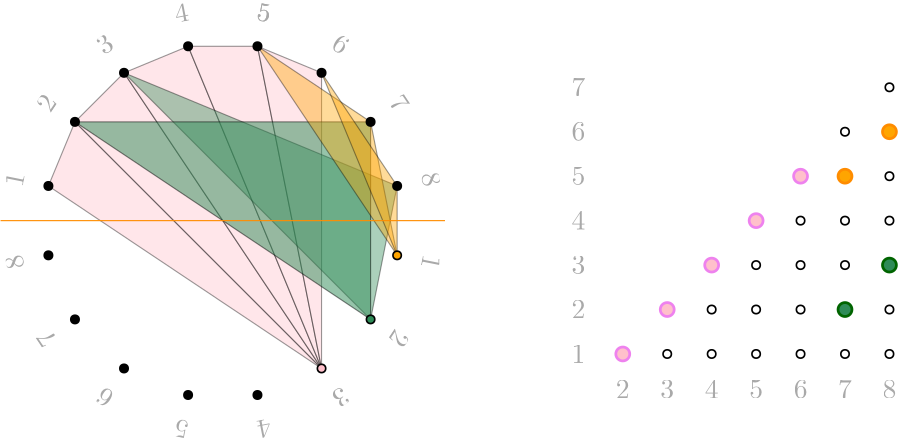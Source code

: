 <?xml version="1.0"?>
<!DOCTYPE ipe SYSTEM "ipe.dtd">
<ipe version="70005" creator="Ipe 7.1.4">
<info created="D:20151110151524" modified="D:20151117092330"/>
<ipestyle name="basic">
<symbol name="arrow/arc(spx)">
<path stroke="sym-stroke" fill="sym-stroke" pen="sym-pen">
0 0 m
-1 0.333 l
-1 -0.333 l
h
</path>
</symbol>
<symbol name="arrow/farc(spx)">
<path stroke="sym-stroke" fill="white" pen="sym-pen">
0 0 m
-1 0.333 l
-1 -0.333 l
h
</path>
</symbol>
<symbol name="mark/circle(sx)" transformations="translations">
<path fill="sym-stroke">
0.6 0 0 0.6 0 0 e
0.4 0 0 0.4 0 0 e
</path>
</symbol>
<symbol name="mark/disk(sx)" transformations="translations">
<path fill="sym-stroke">
0.6 0 0 0.6 0 0 e
</path>
</symbol>
<symbol name="mark/fdisk(sfx)" transformations="translations">
<group>
<path fill="sym-fill">
0.5 0 0 0.5 0 0 e
</path>
<path fill="sym-stroke" fillrule="eofill">
0.6 0 0 0.6 0 0 e
0.4 0 0 0.4 0 0 e
</path>
</group>
</symbol>
<symbol name="mark/box(sx)" transformations="translations">
<path fill="sym-stroke" fillrule="eofill">
-0.6 -0.6 m
0.6 -0.6 l
0.6 0.6 l
-0.6 0.6 l
h
-0.4 -0.4 m
0.4 -0.4 l
0.4 0.4 l
-0.4 0.4 l
h
</path>
</symbol>
<symbol name="mark/square(sx)" transformations="translations">
<path fill="sym-stroke">
-0.6 -0.6 m
0.6 -0.6 l
0.6 0.6 l
-0.6 0.6 l
h
</path>
</symbol>
<symbol name="mark/fsquare(sfx)" transformations="translations">
<group>
<path fill="sym-fill">
-0.5 -0.5 m
0.5 -0.5 l
0.5 0.5 l
-0.5 0.5 l
h
</path>
<path fill="sym-stroke" fillrule="eofill">
-0.6 -0.6 m
0.6 -0.6 l
0.6 0.6 l
-0.6 0.6 l
h
-0.4 -0.4 m
0.4 -0.4 l
0.4 0.4 l
-0.4 0.4 l
h
</path>
</group>
</symbol>
<symbol name="mark/cross(sx)" transformations="translations">
<group>
<path fill="sym-stroke">
-0.43 -0.57 m
0.57 0.43 l
0.43 0.57 l
-0.57 -0.43 l
h
</path>
<path fill="sym-stroke">
-0.43 0.57 m
0.57 -0.43 l
0.43 -0.57 l
-0.57 0.43 l
h
</path>
</group>
</symbol>
<symbol name="arrow/fnormal(spx)">
<path stroke="sym-stroke" fill="white" pen="sym-pen">
0 0 m
-1 0.333 l
-1 -0.333 l
h
</path>
</symbol>
<symbol name="arrow/pointed(spx)">
<path stroke="sym-stroke" fill="sym-stroke" pen="sym-pen">
0 0 m
-1 0.333 l
-0.8 0 l
-1 -0.333 l
h
</path>
</symbol>
<symbol name="arrow/fpointed(spx)">
<path stroke="sym-stroke" fill="white" pen="sym-pen">
0 0 m
-1 0.333 l
-0.8 0 l
-1 -0.333 l
h
</path>
</symbol>
<symbol name="arrow/linear(spx)">
<path stroke="sym-stroke" pen="sym-pen">
-1 0.333 m
0 0 l
-1 -0.333 l
</path>
</symbol>
<symbol name="arrow/fdouble(spx)">
<path stroke="sym-stroke" fill="white" pen="sym-pen">
0 0 m
-1 0.333 l
-1 -0.333 l
h
-1 0 m
-2 0.333 l
-2 -0.333 l
h
</path>
</symbol>
<symbol name="arrow/double(spx)">
<path stroke="sym-stroke" fill="sym-stroke" pen="sym-pen">
0 0 m
-1 0.333 l
-1 -0.333 l
h
-1 0 m
-2 0.333 l
-2 -0.333 l
h
</path>
</symbol>
<pen name="heavier" value="0.8"/>
<pen name="fat" value="1.2"/>
<pen name="ultrafat" value="2"/>
<symbolsize name="large" value="5"/>
<symbolsize name="small" value="2"/>
<symbolsize name="tiny" value="1.1"/>
<arrowsize name="large" value="10"/>
<arrowsize name="small" value="5"/>
<arrowsize name="tiny" value="3"/>
<color name="red" value="1 0 0"/>
<color name="green" value="0 1 0"/>
<color name="blue" value="0 0 1"/>
<color name="yellow" value="1 1 0"/>
<color name="orange" value="1 0.647 0"/>
<color name="gold" value="1 0.843 0"/>
<color name="purple" value="0.627 0.125 0.941"/>
<color name="gray" value="0.745"/>
<color name="brown" value="0.647 0.165 0.165"/>
<color name="navy" value="0 0 0.502"/>
<color name="pink" value="1 0.753 0.796"/>
<color name="seagreen" value="0.18 0.545 0.341"/>
<color name="turquoise" value="0.251 0.878 0.816"/>
<color name="violet" value="0.933 0.51 0.933"/>
<color name="darkblue" value="0 0 0.545"/>
<color name="darkcyan" value="0 0.545 0.545"/>
<color name="darkgray" value="0.663"/>
<color name="darkgreen" value="0 0.392 0"/>
<color name="darkmagenta" value="0.545 0 0.545"/>
<color name="darkorange" value="1 0.549 0"/>
<color name="darkred" value="0.545 0 0"/>
<color name="lightblue" value="0.678 0.847 0.902"/>
<color name="lightcyan" value="0.878 1 1"/>
<color name="lightgray" value="0.827"/>
<color name="lightgreen" value="0.565 0.933 0.565"/>
<color name="lightyellow" value="1 1 0.878"/>
<dashstyle name="dashed" value="[4] 0"/>
<dashstyle name="dotted" value="[1 3] 0"/>
<dashstyle name="dash dotted" value="[4 2 1 2] 0"/>
<dashstyle name="dash dot dotted" value="[4 2 1 2 1 2] 0"/>
<textsize name="large" value="\large"/>
<textsize name="small" value="\small"/>
<textsize name="tiny" value="\tiny"/>
<textsize name="Large" value="\Large"/>
<textsize name="LARGE" value="\LARGE"/>
<textsize name="huge" value="\huge"/>
<textsize name="Huge" value="\Huge"/>
<textsize name="footnote" value="\footnotesize"/>
<textstyle name="center" begin="\begin{center}" end="\end{center}"/>
<textstyle name="itemize" begin="\begin{itemize}" end="\end{itemize}"/>
<textstyle name="item" begin="\begin{itemize}\item{}" end="\end{itemize}"/>
<gridsize name="4 pts" value="4"/>
<gridsize name="8 pts (~3 mm)" value="8"/>
<gridsize name="16 pts (~6 mm)" value="16"/>
<gridsize name="32 pts (~12 mm)" value="32"/>
<gridsize name="10 pts (~3.5 mm)" value="10"/>
<gridsize name="20 pts (~7 mm)" value="20"/>
<gridsize name="14 pts (~5 mm)" value="14"/>
<gridsize name="28 pts (~10 mm)" value="28"/>
<gridsize name="56 pts (~20 mm)" value="56"/>
<anglesize name="90 deg" value="90"/>
<anglesize name="60 deg" value="60"/>
<anglesize name="45 deg" value="45"/>
<anglesize name="30 deg" value="30"/>
<anglesize name="22.5 deg" value="22.5"/>
<tiling name="falling" angle="-60" step="4" width="1"/>
<tiling name="rising" angle="30" step="4" width="1"/>
</ipestyle>
<ipestyle>
<opacity name="10%" value="0.1"/>
<opacity name="20%" value="0.2"/>
<opacity name="30%" value="0.3"/>
<opacity name="40%" value="0.4"/>
<opacity name="50%" value="0.5"/>
<opacity name="60%" value="0.6"/>
<opacity name="70%" value="0.7"/>
<opacity name="80%" value="0.8"/>
<opacity name="90%" value="0.9"/>
</ipestyle>
<page>
<layer name="alpha"/>
<view layers="alpha" active="alpha"/>
<path layer="alpha" matrix="1 0 0 1 -16 -16" stroke="black" fill="pink" opacity="40%">
307.556 602.786 m
209.23 668.486 l
218.786 691.556 l
h
</path>
<path matrix="1 0 0 1 -16 -16" stroke="black" fill="pink" opacity="40%">
307.556 602.786 m
218.786 691.556 l
236.444 709.214 l
h
</path>
<path matrix="1 0 0 1 -16 -16" stroke="black" fill="pink" opacity="40%">
307.556 602.786 m
236.444 709.214 l
259.514 718.77 l
h
</path>
<path matrix="1 0 0 1 -16 -16" stroke="black" fill="pink" opacity="40%">
307.556 602.786 m
259.514 718.77 l
284.486 718.77 l
h
</path>
<path matrix="1 0 0 1 -16 -16" stroke="black" fill="pink" opacity="40%">
307.556 602.786 m
284.486 718.77 l
307.556 709.214 l
h
</path>
<path matrix="1 0 0 1 -16 -16" stroke="black" fill="seagreen" opacity="40%">
325.214 620.444 m
236.444 709.214 l
334.77 668.486 l
h
</path>
<path matrix="1 0 0 1 -16 -16" stroke="black" fill="seagreen" opacity="50%">
325.214 620.444 m
218.786 691.556 l
325.214 691.556 l
h
</path>
<path matrix="1 0 0 1 -16 -16" stroke="black" fill="orange" opacity="40%">
334.77 643.514 m
284.486 718.77 l
325.214 691.556 l
h
</path>
<path matrix="1 0 0 1 -16 -16" stroke="black" fill="orange" opacity="40%">
334.77 643.514 m
307.556 709.214 l
334.77 668.486 l
h
</path>
<text matrix="0.980785 -0.19509 0.19509 0.980785 19.9388 27.3332" transformations="rigid" pos="112 720" stroke="darkgray" type="label" width="4.981" height="6.42" depth="0" halign="center" valign="baseline">$5$</text>
<text matrix="0.831469 -0.55557 0.55557 0.831469 -196.55 164.306" transformations="rigid" pos="112 720" stroke="darkgray" type="label" width="4.981" height="6.42" depth="0" halign="center" valign="baseline">$6$</text>
<use matrix="1 0 0 1 208 16" name="mark/fdisk(sfx)" pos="192 576" size="large" stroke="violet" fill="pink"/>
<use matrix="1 0 0 1 208 16" name="mark/fdisk(sfx)" pos="208 576" size="normal" stroke="black" fill="white"/>
<use matrix="1 0 0 1 208 16" name="mark/fdisk(sfx)" pos="208 592" size="large" stroke="violet" fill="pink"/>
<use matrix="1 0 0 1 208 16" name="mark/fdisk(sfx)" pos="224 576" size="normal" stroke="black" fill="white"/>
<use matrix="1 0 0 1 208 16" name="mark/fdisk(sfx)" pos="224 592" size="normal" stroke="black" fill="white"/>
<use matrix="1 0 0 1 208 16" name="mark/fdisk(sfx)" pos="224 608" size="large" stroke="violet" fill="pink"/>
<use matrix="1 0 0 1 208 16" name="mark/fdisk(sfx)" pos="240 576" size="normal" stroke="black" fill="white"/>
<use matrix="1 0 0 1 208 16" name="mark/fdisk(sfx)" pos="240 592" size="normal" stroke="black" fill="white"/>
<use matrix="1 0 0 1 208 16" name="mark/fdisk(sfx)" pos="240 608" size="normal" stroke="black" fill="white"/>
<use matrix="1 0 0 1 208 16" name="mark/fdisk(sfx)" pos="240 624" size="large" stroke="violet" fill="pink"/>
<use matrix="1 0 0 1 208 16" name="mark/fdisk(sfx)" pos="256 576" size="normal" stroke="black" fill="white"/>
<use matrix="1 0 0 1 208 16" name="mark/fdisk(sfx)" pos="256 592" size="normal" stroke="black" fill="white"/>
<use matrix="1 0 0 1 208 16" name="mark/fdisk(sfx)" pos="256 608" size="normal" stroke="black" fill="white"/>
<use matrix="1 0 0 1 208 16" name="mark/fdisk(sfx)" pos="256 624" size="normal" stroke="black" fill="white"/>
<use matrix="1 0 0 1 208 16" name="mark/fdisk(sfx)" pos="256 640" size="large" stroke="violet" fill="pink"/>
<use matrix="1 0 0 1 208 16" name="mark/fdisk(sfx)" pos="272 576" size="normal" stroke="black" fill="white"/>
<use matrix="1 0 0 1 208 16" name="mark/fdisk(sfx)" pos="272 592" size="large" stroke="darkgreen" fill="seagreen"/>
<use matrix="1 0 0 1 208 16" name="mark/fdisk(sfx)" pos="272 608" size="normal" stroke="black" fill="white"/>
<use matrix="1 0 0 1 208 16" name="mark/fdisk(sfx)" pos="272 624" size="normal" stroke="black" fill="white"/>
<use matrix="1 0 0 1 208 16" name="mark/fdisk(sfx)" pos="272 640" size="large" stroke="darkorange" fill="orange"/>
<use matrix="1 0 0 1 208 16" name="mark/fdisk(sfx)" pos="272 656" size="normal" stroke="black" fill="white"/>
<use matrix="1 0 0 1 208 16" name="mark/fdisk(sfx)" pos="288 656" size="large" stroke="darkorange" fill="orange"/>
<use matrix="1 0 0 1 208 16" name="mark/fdisk(sfx)" pos="288 672" size="normal" stroke="black" fill="white"/>
<use matrix="1 0 0 1 208 16" name="mark/fdisk(sfx)" pos="288 640" size="normal" stroke="black" fill="white"/>
<use matrix="1 0 0 1 208 16" name="mark/fdisk(sfx)" pos="288 624" size="normal" stroke="black" fill="white"/>
<use matrix="1 0 0 1 208 16" name="mark/fdisk(sfx)" pos="288 608" size="large" stroke="darkgreen" fill="seagreen"/>
<use matrix="1 0 0 1 208 16" name="mark/fdisk(sfx)" pos="288 592" size="normal" stroke="black" fill="white"/>
<use matrix="1 0 0 1 208 16" name="mark/fdisk(sfx)" pos="288 576" size="normal" stroke="black" fill="white"/>
<text matrix="1 0 0 1 208 -16" transformations="translations" pos="192 592" stroke="darkgray" type="label" width="4.981" height="6.42" depth="0" halign="center" valign="baseline">$2$</text>
<text matrix="1 0 0 1 224 -16" transformations="translations" pos="192 592" stroke="darkgray" type="label" width="4.981" height="6.42" depth="0" halign="center" valign="baseline">$3$</text>
<text matrix="1 0 0 1 240 -16" transformations="translations" pos="192 592" stroke="darkgray" type="label" width="4.981" height="6.42" depth="0" halign="center" valign="baseline">$4$</text>
<text matrix="1 0 0 1 256 -16" transformations="translations" pos="192 592" stroke="darkgray" type="label" width="4.981" height="6.42" depth="0" halign="center" valign="baseline">$5$</text>
<text matrix="1 0 0 1 272 -16" transformations="translations" pos="192 592" stroke="darkgray" type="label" width="4.981" height="6.42" depth="0" halign="center" valign="baseline">$6$</text>
<text matrix="1 0 0 1 288 -16" transformations="translations" pos="192 592" stroke="darkgray" type="label" width="4.981" height="6.42" depth="0" halign="center" valign="baseline">$7$</text>
<text matrix="1 0 0 1 304 -16" transformations="translations" pos="192 592" stroke="darkgray" type="label" width="4.981" height="6.42" depth="0" halign="center" valign="baseline">$8$</text>
<text matrix="1 0 0 1 192 0" transformations="translations" pos="192 592" stroke="darkgray" type="label" width="4.981" height="6.42" depth="0" halign="center" valign="center">$1$</text>
<text matrix="1 0 0 1 192 16" transformations="translations" pos="192 592" stroke="darkgray" type="label" width="4.981" height="6.42" depth="0" halign="center" valign="center">$2$</text>
<text matrix="1 0 0 1 192 32" transformations="translations" pos="192 592" stroke="darkgray" type="label" width="4.981" height="6.42" depth="0" halign="center" valign="center">$3$</text>
<text matrix="1 0 0 1 192 48" transformations="translations" pos="192 592" stroke="darkgray" type="label" width="4.981" height="6.42" depth="0" halign="center" valign="center">$4$</text>
<text matrix="1 0 0 1 192 64" transformations="translations" pos="192 592" stroke="darkgray" type="label" width="4.981" height="6.42" depth="0" halign="center" valign="center">$5$</text>
<text matrix="1 0 0 1 192 80" transformations="translations" pos="192 592" stroke="darkgray" type="label" width="4.981" height="6.42" depth="0" halign="center" valign="center">$6$</text>
<text matrix="1 0 0 1 192 96" transformations="translations" pos="192 592" stroke="darkgray" type="label" width="4.981" height="6.42" depth="0" halign="center" valign="center">$7$</text>
<use matrix="1 0 0 1 192 0" name="mark/disk(sx)" pos="1.22974 652.486" size="normal" stroke="black"/>
<use matrix="1 0 0 1 192 0" name="mark/disk(sx)" pos="10.7859 675.556" size="normal" stroke="black"/>
<use matrix="1 0 0 1 192 0" name="mark/disk(sx)" pos="28.4435 693.214" size="normal" stroke="black"/>
<use matrix="1 0 0 1 192 0" name="mark/disk(sx)" pos="51.5142 702.77" size="normal" stroke="black"/>
<use matrix="1 0 0 1 192 0" name="mark/disk(sx)" pos="76.4858 702.77" size="normal" stroke="black"/>
<use matrix="1 0 0 1 192 0" name="mark/disk(sx)" pos="99.5565 693.214" size="normal" stroke="black"/>
<use matrix="1 0 0 1 192 0" name="mark/disk(sx)" pos="117.214 675.556" size="normal" stroke="black"/>
<use matrix="1 0 0 1 192 0" name="mark/disk(sx)" pos="126.77 652.486" size="normal" stroke="black"/>
<use matrix="1 0 0 1 192 0" name="mark/fdisk(sfx)" pos="126.77 627.514" size="normal" stroke="black" fill="orange"/>
<use matrix="1 0 0 1 192 0" name="mark/fdisk(sfx)" pos="117.214 604.444" size="normal" stroke="black" fill="seagreen"/>
<use matrix="1 0 0 1 192 0" name="mark/fdisk(sfx)" pos="99.5565 586.786" size="normal" stroke="black" fill="pink"/>
<use matrix="1 0 0 1 192 0" name="mark/disk(sx)" pos="76.4858 577.23" size="normal" stroke="black"/>
<use matrix="1 0 0 1 192 0" name="mark/disk(sx)" pos="51.5142 577.23" size="normal" stroke="black"/>
<use matrix="1 0 0 1 192 0" name="mark/disk(sx)" pos="28.4435 586.786" size="normal" stroke="black"/>
<use matrix="1 0 0 1 192 0" name="mark/disk(sx)" pos="10.7859 604.444" size="normal" stroke="black"/>
<use matrix="1 0 0 1 192 0" name="mark/disk(sx)" pos="1.22974 627.514" size="normal" stroke="black"/>
<path matrix="1 0 0 1 -16 -16" stroke="darkorange">
192 656 m
352 656 l
</path>
<text matrix="0.980785 -0.19509 0.19509 0.980785 19.9388 27.3332" transformations="rigid" pos="112 720" stroke="darkgray" type="label" width="4.981" height="6.42" depth="0" halign="center" valign="baseline">$5$</text>
<text matrix="0.55557 -0.831469 0.831469 0.55557 -344.142 373.699" transformations="rigid" pos="112 720" stroke="darkgray" type="label" width="4.981" height="6.42" depth="0" halign="center" valign="baseline">$7$</text>
<text matrix="0.19509 -0.980785 0.980785 0.19509 -400.368 623.634" transformations="rigid" pos="112 720" stroke="darkgray" type="label" width="4.981" height="6.42" depth="0" halign="center" valign="baseline">$8$</text>
<text matrix="0.980785 0.195091 -0.195091 0.980785 272.365 -16.367" transformations="rigid" pos="112 720" stroke="darkgray" type="label" width="4.981" height="6.42" depth="0" halign="center" valign="baseline">$4$</text>
<text matrix="0.831469 0.555571 -0.555571 0.831469 522.3 39.8583" transformations="rigid" pos="112 720" stroke="darkgray" type="label" width="4.981" height="6.42" depth="0" halign="center" valign="baseline">$3$</text>
<text matrix="0.555569 0.83147 -0.83147 0.555569 731.693 187.45" transformations="rigid" pos="112 720" stroke="darkgray" type="label" width="4.981" height="6.42" depth="0" halign="center" valign="baseline">$2$</text>
<text matrix="0.195089 0.980785 -0.980785 0.195089 868.667 403.938" transformations="rigid" pos="112 720" stroke="darkgray" type="label" width="4.981" height="6.42" depth="0" halign="center" valign="baseline">$1$</text>
<group matrix="1 0 0 1 21.134 -2.9865">
<text matrix="-0.980785 0.19509 -0.19509 -0.980785 470.928 1255.65" transformations="rigid" pos="112 720" stroke="darkgray" type="label" width="4.981" height="6.42" depth="0" halign="center" valign="baseline">$5$</text>
<text matrix="-0.831469 0.55557 -0.55557 -0.831469 687.416 1118.68" transformations="rigid" pos="112 720" stroke="darkgray" type="label" width="4.981" height="6.42" depth="0" halign="center" valign="baseline">$6$</text>
<text matrix="-0.55557 0.831469 -0.831469 -0.55557 835.008 909.287" transformations="rigid" pos="112 720" stroke="darkgray" type="label" width="4.981" height="6.42" depth="0" halign="center" valign="baseline">$7$</text>
<text matrix="-0.19509 0.980785 -0.980785 -0.19509 891.234 659.352" transformations="rigid" pos="112 720" stroke="darkgray" type="label" width="4.981" height="6.42" depth="0" halign="center" valign="baseline">$8$</text>
<text matrix="-0.980785 -0.195091 0.195091 -0.980785 218.501 1299.35" transformations="rigid" pos="112 720" stroke="darkgray" type="label" width="4.981" height="6.42" depth="0" halign="center" valign="baseline">$4$</text>
<text matrix="-0.831469 -0.555571 0.555571 -0.831469 -31.4336 1243.13" transformations="rigid" pos="112 720" stroke="darkgray" type="label" width="4.981" height="6.42" depth="0" halign="center" valign="baseline">$3$</text>
<text matrix="-0.555569 -0.83147 0.83147 -0.555569 -240.827 1095.54" transformations="rigid" pos="112 720" stroke="darkgray" type="label" width="4.981" height="6.42" depth="0" halign="center" valign="baseline">$2$</text>
<text matrix="-0.195089 -0.980785 0.980785 -0.195089 -377.801 879.048" transformations="rigid" pos="112 720" stroke="darkgray" type="label" width="4.981" height="6.42" depth="0" halign="center" valign="baseline">$1$</text>
</group>
</page>
</ipe>
